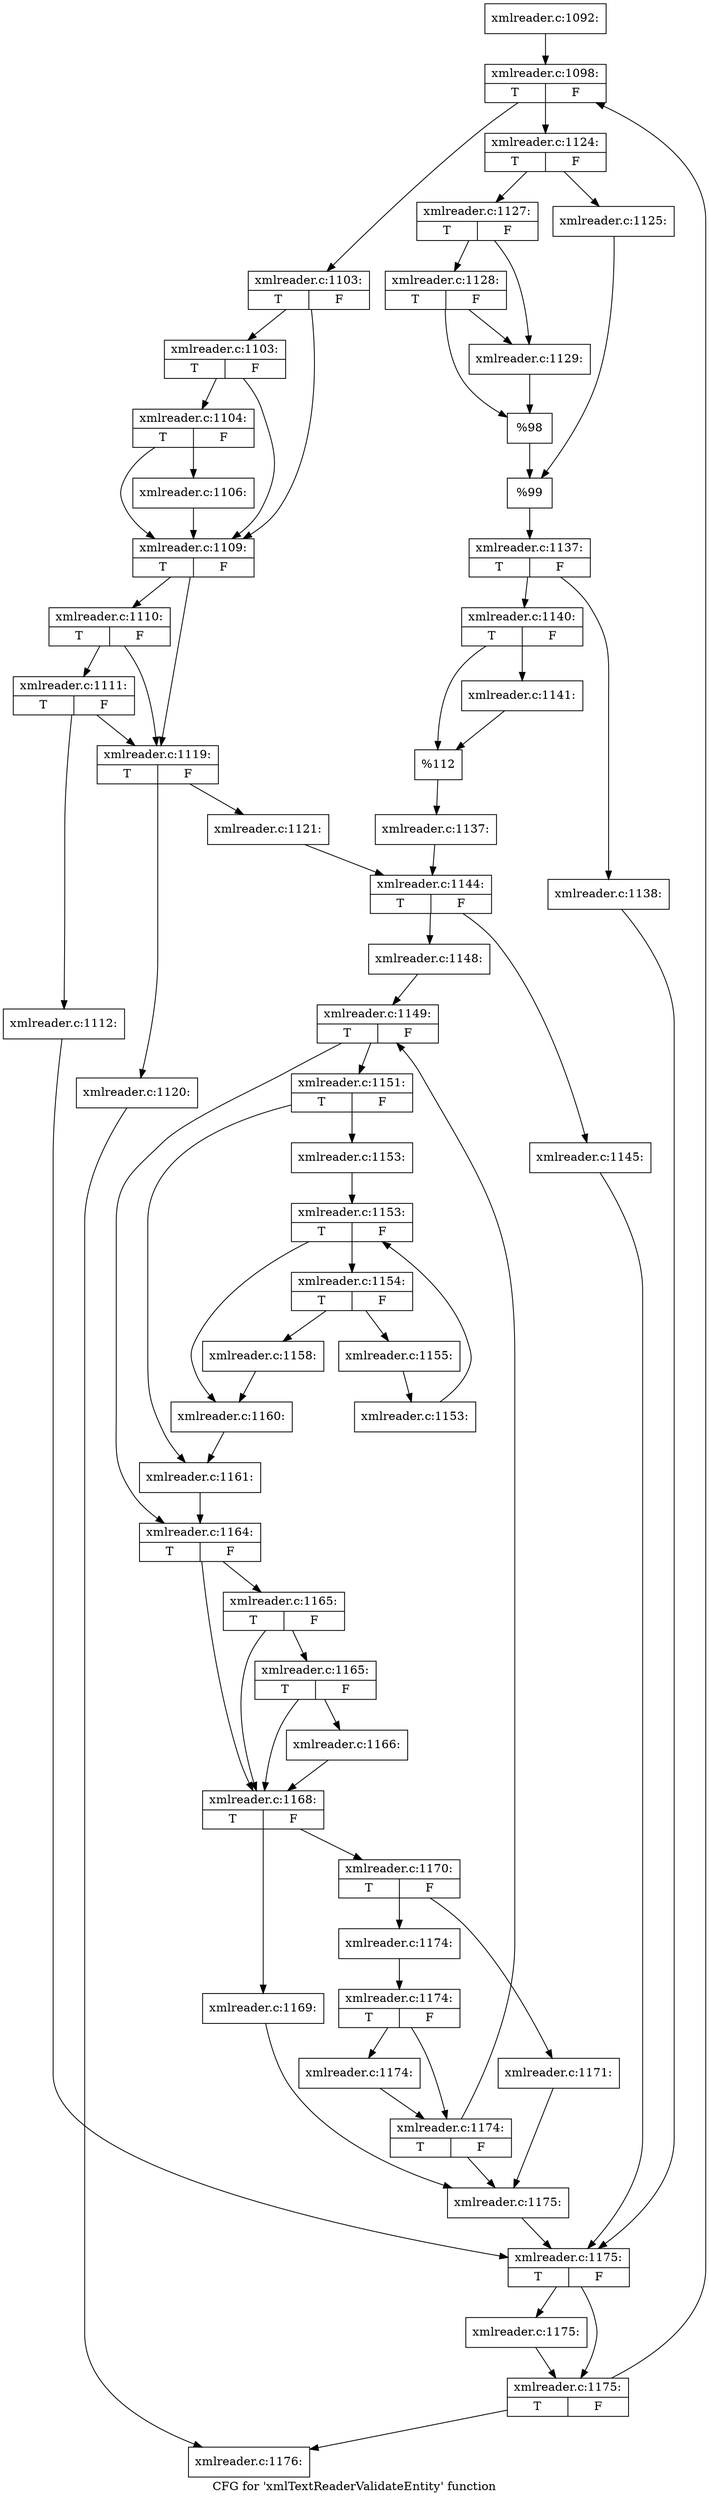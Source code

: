 digraph "CFG for 'xmlTextReaderValidateEntity' function" {
	label="CFG for 'xmlTextReaderValidateEntity' function";

	Node0x55e44957ee40 [shape=record,label="{xmlreader.c:1092:}"];
	Node0x55e44957ee40 -> Node0x55e449580150;
	Node0x55e449580150 [shape=record,label="{xmlreader.c:1098:|{<s0>T|<s1>F}}"];
	Node0x55e449580150 -> Node0x55e449580480;
	Node0x55e449580150 -> Node0x55e449580520;
	Node0x55e449580480 [shape=record,label="{xmlreader.c:1103:|{<s0>T|<s1>F}}"];
	Node0x55e449580480 -> Node0x55e449580ab0;
	Node0x55e449580480 -> Node0x55e4495809e0;
	Node0x55e449580ab0 [shape=record,label="{xmlreader.c:1103:|{<s0>T|<s1>F}}"];
	Node0x55e449580ab0 -> Node0x55e449580a30;
	Node0x55e449580ab0 -> Node0x55e4495809e0;
	Node0x55e449580a30 [shape=record,label="{xmlreader.c:1104:|{<s0>T|<s1>F}}"];
	Node0x55e449580a30 -> Node0x55e449580990;
	Node0x55e449580a30 -> Node0x55e4495809e0;
	Node0x55e449580990 [shape=record,label="{xmlreader.c:1106:}"];
	Node0x55e449580990 -> Node0x55e4495809e0;
	Node0x55e4495809e0 [shape=record,label="{xmlreader.c:1109:|{<s0>T|<s1>F}}"];
	Node0x55e4495809e0 -> Node0x55e449582190;
	Node0x55e4495809e0 -> Node0x55e4495820c0;
	Node0x55e449582190 [shape=record,label="{xmlreader.c:1110:|{<s0>T|<s1>F}}"];
	Node0x55e449582190 -> Node0x55e449582110;
	Node0x55e449582190 -> Node0x55e4495820c0;
	Node0x55e449582110 [shape=record,label="{xmlreader.c:1111:|{<s0>T|<s1>F}}"];
	Node0x55e449582110 -> Node0x55e449582020;
	Node0x55e449582110 -> Node0x55e4495820c0;
	Node0x55e449582020 [shape=record,label="{xmlreader.c:1112:}"];
	Node0x55e449582020 -> Node0x55e449580100;
	Node0x55e4495820c0 [shape=record,label="{xmlreader.c:1119:|{<s0>T|<s1>F}}"];
	Node0x55e4495820c0 -> Node0x55e449583630;
	Node0x55e4495820c0 -> Node0x55e449583680;
	Node0x55e449583630 [shape=record,label="{xmlreader.c:1120:}"];
	Node0x55e449583630 -> Node0x55e4495800b0;
	Node0x55e449583680 [shape=record,label="{xmlreader.c:1121:}"];
	Node0x55e449583680 -> Node0x55e449584230;
	Node0x55e449580520 [shape=record,label="{xmlreader.c:1124:|{<s0>T|<s1>F}}"];
	Node0x55e449580520 -> Node0x55e449582070;
	Node0x55e449580520 -> Node0x55e4495844f0;
	Node0x55e449582070 [shape=record,label="{xmlreader.c:1125:}"];
	Node0x55e449582070 -> Node0x55e4495844a0;
	Node0x55e4495844f0 [shape=record,label="{xmlreader.c:1127:|{<s0>T|<s1>F}}"];
	Node0x55e4495844f0 -> Node0x55e449584e30;
	Node0x55e4495844f0 -> Node0x55e449584ed0;
	Node0x55e449584ed0 [shape=record,label="{xmlreader.c:1128:|{<s0>T|<s1>F}}"];
	Node0x55e449584ed0 -> Node0x55e449584e30;
	Node0x55e449584ed0 -> Node0x55e449584e80;
	Node0x55e449584e30 [shape=record,label="{xmlreader.c:1129:}"];
	Node0x55e449584e30 -> Node0x55e449584e80;
	Node0x55e449584e80 [shape=record,label="{%98}"];
	Node0x55e449584e80 -> Node0x55e4495844a0;
	Node0x55e4495844a0 [shape=record,label="{%99}"];
	Node0x55e4495844a0 -> Node0x55e4495804d0;
	Node0x55e4495804d0 [shape=record,label="{xmlreader.c:1137:|{<s0>T|<s1>F}}"];
	Node0x55e4495804d0 -> Node0x55e449585ec0;
	Node0x55e4495804d0 -> Node0x55e449585f60;
	Node0x55e449585ec0 [shape=record,label="{xmlreader.c:1138:}"];
	Node0x55e449585ec0 -> Node0x55e449580100;
	Node0x55e449585f60 [shape=record,label="{xmlreader.c:1140:|{<s0>T|<s1>F}}"];
	Node0x55e449585f60 -> Node0x55e449586780;
	Node0x55e449585f60 -> Node0x55e4495867d0;
	Node0x55e449586780 [shape=record,label="{xmlreader.c:1141:}"];
	Node0x55e449586780 -> Node0x55e4495867d0;
	Node0x55e4495867d0 [shape=record,label="{%112}"];
	Node0x55e4495867d0 -> Node0x55e449585f10;
	Node0x55e449585f10 [shape=record,label="{xmlreader.c:1137:}"];
	Node0x55e449585f10 -> Node0x55e449584230;
	Node0x55e449584230 [shape=record,label="{xmlreader.c:1144:|{<s0>T|<s1>F}}"];
	Node0x55e449584230 -> Node0x55e449586f90;
	Node0x55e449584230 -> Node0x55e449586fe0;
	Node0x55e449586f90 [shape=record,label="{xmlreader.c:1145:}"];
	Node0x55e449586f90 -> Node0x55e449580100;
	Node0x55e449586fe0 [shape=record,label="{xmlreader.c:1148:}"];
	Node0x55e449586fe0 -> Node0x55e449587860;
	Node0x55e449587860 [shape=record,label="{xmlreader.c:1149:|{<s0>T|<s1>F}}"];
	Node0x55e449587860 -> Node0x55e449587db0;
	Node0x55e449587860 -> Node0x55e449587e00;
	Node0x55e449587db0 [shape=record,label="{xmlreader.c:1151:|{<s0>T|<s1>F}}"];
	Node0x55e449587db0 -> Node0x55e4495884d0;
	Node0x55e449587db0 -> Node0x55e449588520;
	Node0x55e4495884d0 [shape=record,label="{xmlreader.c:1153:}"];
	Node0x55e4495884d0 -> Node0x55e449588940;
	Node0x55e449588940 [shape=record,label="{xmlreader.c:1153:|{<s0>T|<s1>F}}"];
	Node0x55e449588940 -> Node0x55e449588ea0;
	Node0x55e449588940 -> Node0x55e449588b00;
	Node0x55e449588ea0 [shape=record,label="{xmlreader.c:1154:|{<s0>T|<s1>F}}"];
	Node0x55e449588ea0 -> Node0x55e449589050;
	Node0x55e449588ea0 -> Node0x55e4495890f0;
	Node0x55e449589050 [shape=record,label="{xmlreader.c:1155:}"];
	Node0x55e449589050 -> Node0x55e4495890a0;
	Node0x55e4495890f0 [shape=record,label="{xmlreader.c:1158:}"];
	Node0x55e4495890f0 -> Node0x55e449588b00;
	Node0x55e4495890a0 [shape=record,label="{xmlreader.c:1153:}"];
	Node0x55e4495890a0 -> Node0x55e449588940;
	Node0x55e449588b00 [shape=record,label="{xmlreader.c:1160:}"];
	Node0x55e449588b00 -> Node0x55e449588520;
	Node0x55e449588520 [shape=record,label="{xmlreader.c:1161:}"];
	Node0x55e449588520 -> Node0x55e449587e00;
	Node0x55e449587e00 [shape=record,label="{xmlreader.c:1164:|{<s0>T|<s1>F}}"];
	Node0x55e449587e00 -> Node0x55e44958a2d0;
	Node0x55e449587e00 -> Node0x55e44958a200;
	Node0x55e44958a2d0 [shape=record,label="{xmlreader.c:1165:|{<s0>T|<s1>F}}"];
	Node0x55e44958a2d0 -> Node0x55e44958a250;
	Node0x55e44958a2d0 -> Node0x55e44958a200;
	Node0x55e44958a250 [shape=record,label="{xmlreader.c:1165:|{<s0>T|<s1>F}}"];
	Node0x55e44958a250 -> Node0x55e44958a1b0;
	Node0x55e44958a250 -> Node0x55e44958a200;
	Node0x55e44958a1b0 [shape=record,label="{xmlreader.c:1166:}"];
	Node0x55e44958a1b0 -> Node0x55e44958a200;
	Node0x55e44958a200 [shape=record,label="{xmlreader.c:1168:|{<s0>T|<s1>F}}"];
	Node0x55e44958a200 -> Node0x55e44958b2d0;
	Node0x55e44958a200 -> Node0x55e44958b320;
	Node0x55e44958b2d0 [shape=record,label="{xmlreader.c:1169:}"];
	Node0x55e44958b2d0 -> Node0x55e4495877c0;
	Node0x55e44958b320 [shape=record,label="{xmlreader.c:1170:|{<s0>T|<s1>F}}"];
	Node0x55e44958b320 -> Node0x55e44958b730;
	Node0x55e44958b320 -> Node0x55e44958b780;
	Node0x55e44958b730 [shape=record,label="{xmlreader.c:1171:}"];
	Node0x55e44958b730 -> Node0x55e4495877c0;
	Node0x55e44958b780 [shape=record,label="{xmlreader.c:1174:}"];
	Node0x55e44958b780 -> Node0x55e449587810;
	Node0x55e449587810 [shape=record,label="{xmlreader.c:1174:|{<s0>T|<s1>F}}"];
	Node0x55e449587810 -> Node0x55e44958c070;
	Node0x55e449587810 -> Node0x55e44958c020;
	Node0x55e44958c070 [shape=record,label="{xmlreader.c:1174:}"];
	Node0x55e44958c070 -> Node0x55e44958c020;
	Node0x55e44958c020 [shape=record,label="{xmlreader.c:1174:|{<s0>T|<s1>F}}"];
	Node0x55e44958c020 -> Node0x55e449587860;
	Node0x55e44958c020 -> Node0x55e4495877c0;
	Node0x55e4495877c0 [shape=record,label="{xmlreader.c:1175:}"];
	Node0x55e4495877c0 -> Node0x55e449580100;
	Node0x55e449580100 [shape=record,label="{xmlreader.c:1175:|{<s0>T|<s1>F}}"];
	Node0x55e449580100 -> Node0x55e44958c7e0;
	Node0x55e449580100 -> Node0x55e44958c790;
	Node0x55e44958c7e0 [shape=record,label="{xmlreader.c:1175:}"];
	Node0x55e44958c7e0 -> Node0x55e44958c790;
	Node0x55e44958c790 [shape=record,label="{xmlreader.c:1175:|{<s0>T|<s1>F}}"];
	Node0x55e44958c790 -> Node0x55e449580150;
	Node0x55e44958c790 -> Node0x55e4495800b0;
	Node0x55e4495800b0 [shape=record,label="{xmlreader.c:1176:}"];
}

